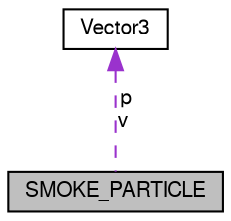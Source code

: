 digraph "SMOKE_PARTICLE"
{
 // LATEX_PDF_SIZE
  bgcolor="transparent";
  edge [fontname="FreeSans",fontsize="10",labelfontname="FreeSans",labelfontsize="10"];
  node [fontname="FreeSans",fontsize="10",shape=record];
  Node1 [label="SMOKE_PARTICLE",height=0.2,width=0.4,color="black", fillcolor="grey75", style="filled", fontcolor="black",tooltip=" "];
  Node2 -> Node1 [dir="back",color="darkorchid3",fontsize="10",style="dashed",label=" p\nv" ,fontname="FreeSans"];
  Node2 [label="Vector3",height=0.2,width=0.4,color="black",URL="$a01484.html",tooltip="Vector3 class."];
}
